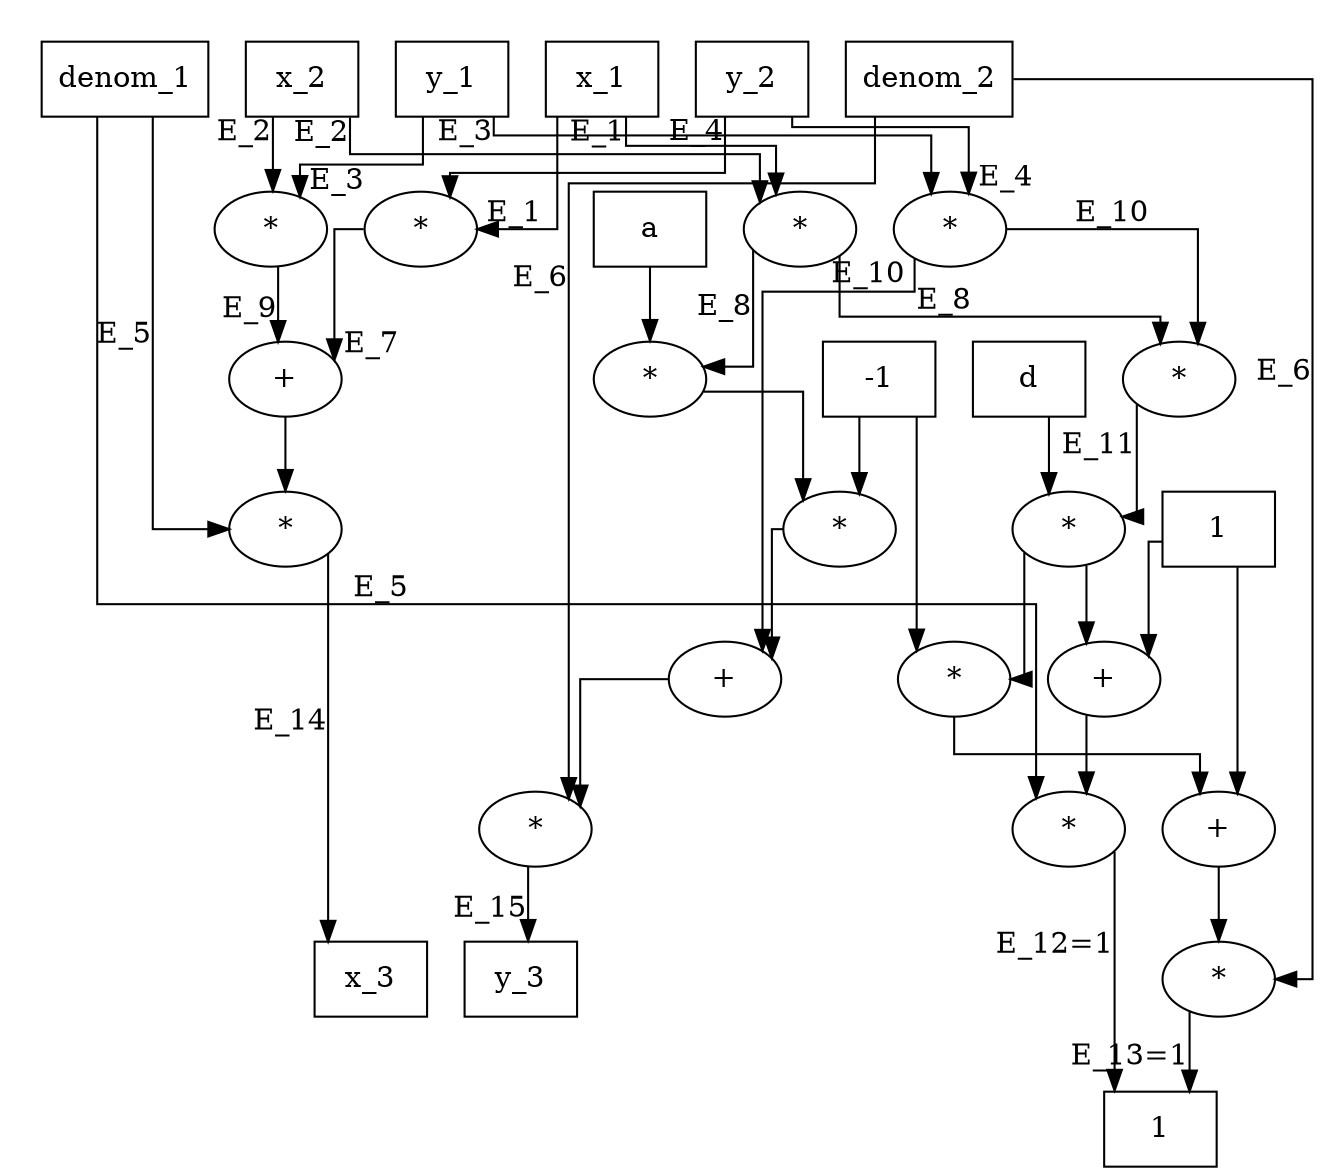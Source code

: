 digraph EDWARDSADD {
	graph [center=true,
		forcelabels=true,
		splines=ortho
	];
	subgraph clusterin {
		graph [color=white];
		n1	[label=x_1,
			shape=box];
		n2	[label=x_2,
			shape=box];
		n3	[label=y_1,
			shape=box];
		n4	[label=y_2,
			shape=box];
		n22	[label=denom_1,
			shape=box];
		n23	[label=denom_2,
			shape=box];
	}
	subgraph clusterout {
		graph [color=white];
		n29	[label=x_3,
			shape=box];
		n30	[label=y_3,
			shape=box];
	}
	n9	[label="*"];
	n1 -> n9	[headlabel=" E_1"];
	n10	[label="*"];
	n1 -> n10	[taillabel=E_1];
	n2 -> n10	[taillabel=E_2];
	n11	[label="*"];
	n2 -> n11	[taillabel=E_2];
	n3 -> n11	[headlabel=" E_3"];
	n12	[label="*"];
	n3 -> n12	[taillabel=E_3];
	n4 -> n9	[taillabel=E_4];
	n4 -> n12	[headlabel=" E_4"];
	n24	[label="*"];
	n22 -> n24	[xlabel=E_5];
	n27	[label="*"];
	n22 -> n27	[xlabel=E_5];
	n25	[label="*"];
	n23 -> n25	[xlabel=E_6];
	n28	[label="*"];
	n23 -> n28	[xlabel=E_6];
	n5	[label=a,
		shape=box];
	n13	[label="*"];
	n5 -> n13;
	n6	[label=d,
		shape=box];
	n18	[label="*"];
	n6 -> n18;
	n7	[label=1,
		shape=box];
	n20	[label="+"];
	n7 -> n20;
	n21	[label="+"];
	n7 -> n21;
	n8	[label=-1,
		shape=box];
	n14	[label="*"];
	n8 -> n14;
	n19	[label="*"];
	n8 -> n19;
	n15	[label="+"];
	n9 -> n15	[headlabel=" E_7"];
	n10 -> n13	[xlabel=E_8];
	n17	[label="*"];
	n10 -> n17	[xlabel=E_8];
	n11 -> n15	[xlabel=E_9];
	n16	[label="+"];
	n12 -> n16	[taillabel="E_10 "];
	n12 -> n17	[xlabel=" E_10"];
	n13 -> n14;
	n14 -> n16;
	n15 -> n27;
	n16 -> n28;
	n17 -> n18	[xlabel=E_11];
	n18 -> n19;
	n18 -> n20;
	n19 -> n21;
	n20 -> n24;
	n21 -> n25;
	n26	[label=1,
		shape=box];
	n24 -> n26	[xlabel="E_12=1"];
	n25 -> n26	[xlabel="E_13=1"];
	n27 -> n29	[xlabel=E_14];
	n28 -> n30	[xlabel=E_15];
}
